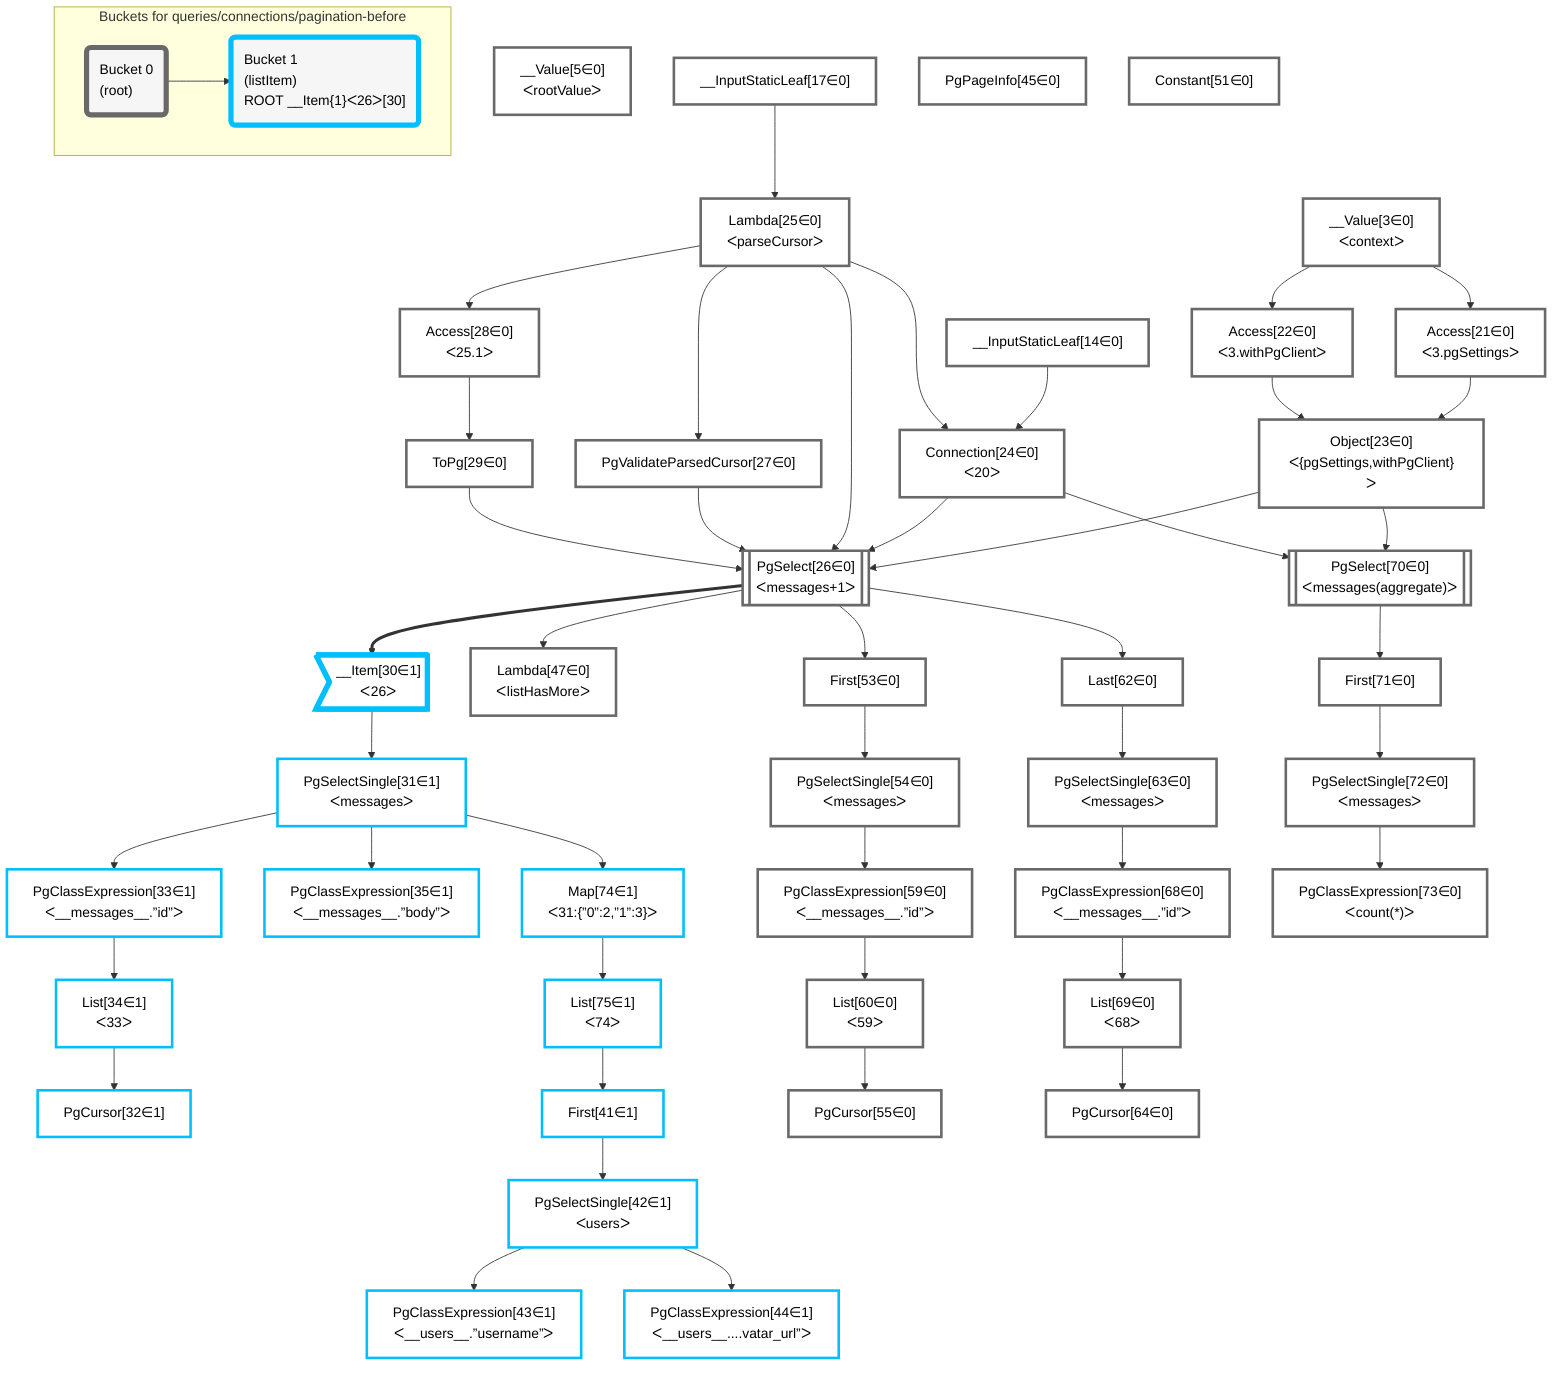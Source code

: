 graph TD
    classDef path fill:#eee,stroke:#000,color:#000
    classDef plan fill:#fff,stroke-width:3px,color:#000
    classDef itemplan fill:#fff,stroke-width:6px,color:#000
    classDef sideeffectplan fill:#f00,stroke-width:6px,color:#000
    classDef bucket fill:#f6f6f6,color:#000,stroke-width:6px,text-align:left


    %% define steps
    __Value3["__Value[3∈0]<br />ᐸcontextᐳ"]:::plan
    __Value5["__Value[5∈0]<br />ᐸrootValueᐳ"]:::plan
    __InputStaticLeaf14["__InputStaticLeaf[14∈0]"]:::plan
    __InputStaticLeaf17["__InputStaticLeaf[17∈0]"]:::plan
    Access21["Access[21∈0]<br />ᐸ3.pgSettingsᐳ"]:::plan
    Access22["Access[22∈0]<br />ᐸ3.withPgClientᐳ"]:::plan
    Object23["Object[23∈0]<br />ᐸ{pgSettings,withPgClient}ᐳ"]:::plan
    Lambda25["Lambda[25∈0]<br />ᐸparseCursorᐳ"]:::plan
    Connection24["Connection[24∈0]<br />ᐸ20ᐳ"]:::plan
    PgValidateParsedCursor27["PgValidateParsedCursor[27∈0]"]:::plan
    Access28["Access[28∈0]<br />ᐸ25.1ᐳ"]:::plan
    ToPg29["ToPg[29∈0]"]:::plan
    PgSelect26[["PgSelect[26∈0]<br />ᐸmessages+1ᐳ"]]:::plan
    __Item30>"__Item[30∈1]<br />ᐸ26ᐳ"]:::itemplan
    PgSelectSingle31["PgSelectSingle[31∈1]<br />ᐸmessagesᐳ"]:::plan
    PgClassExpression33["PgClassExpression[33∈1]<br />ᐸ__messages__.”id”ᐳ"]:::plan
    List34["List[34∈1]<br />ᐸ33ᐳ"]:::plan
    PgCursor32["PgCursor[32∈1]"]:::plan
    PgClassExpression35["PgClassExpression[35∈1]<br />ᐸ__messages__.”body”ᐳ"]:::plan
    Map74["Map[74∈1]<br />ᐸ31:{”0”:2,”1”:3}ᐳ"]:::plan
    List75["List[75∈1]<br />ᐸ74ᐳ"]:::plan
    First41["First[41∈1]"]:::plan
    PgSelectSingle42["PgSelectSingle[42∈1]<br />ᐸusersᐳ"]:::plan
    PgClassExpression43["PgClassExpression[43∈1]<br />ᐸ__users__.”username”ᐳ"]:::plan
    PgClassExpression44["PgClassExpression[44∈1]<br />ᐸ__users__....vatar_url”ᐳ"]:::plan
    PgPageInfo45["PgPageInfo[45∈0]"]:::plan
    Lambda47["Lambda[47∈0]<br />ᐸlistHasMoreᐳ"]:::plan
    Constant51["Constant[51∈0]"]:::plan
    First53["First[53∈0]"]:::plan
    PgSelectSingle54["PgSelectSingle[54∈0]<br />ᐸmessagesᐳ"]:::plan
    PgClassExpression59["PgClassExpression[59∈0]<br />ᐸ__messages__.”id”ᐳ"]:::plan
    List60["List[60∈0]<br />ᐸ59ᐳ"]:::plan
    PgCursor55["PgCursor[55∈0]"]:::plan
    Last62["Last[62∈0]"]:::plan
    PgSelectSingle63["PgSelectSingle[63∈0]<br />ᐸmessagesᐳ"]:::plan
    PgClassExpression68["PgClassExpression[68∈0]<br />ᐸ__messages__.”id”ᐳ"]:::plan
    List69["List[69∈0]<br />ᐸ68ᐳ"]:::plan
    PgCursor64["PgCursor[64∈0]"]:::plan
    PgSelect70[["PgSelect[70∈0]<br />ᐸmessages(aggregate)ᐳ"]]:::plan
    First71["First[71∈0]"]:::plan
    PgSelectSingle72["PgSelectSingle[72∈0]<br />ᐸmessagesᐳ"]:::plan
    PgClassExpression73["PgClassExpression[73∈0]<br />ᐸcount(*)ᐳ"]:::plan

    %% plan dependencies
    __Value3 --> Access21
    __Value3 --> Access22
    Access21 & Access22 --> Object23
    __InputStaticLeaf17 --> Lambda25
    __InputStaticLeaf14 & Lambda25 --> Connection24
    Lambda25 --> PgValidateParsedCursor27
    Lambda25 --> Access28
    Access28 --> ToPg29
    Object23 & Connection24 & Lambda25 & PgValidateParsedCursor27 & ToPg29 --> PgSelect26
    PgSelect26 ==> __Item30
    __Item30 --> PgSelectSingle31
    PgSelectSingle31 --> PgClassExpression33
    PgClassExpression33 --> List34
    List34 --> PgCursor32
    PgSelectSingle31 --> PgClassExpression35
    PgSelectSingle31 --> Map74
    Map74 --> List75
    List75 --> First41
    First41 --> PgSelectSingle42
    PgSelectSingle42 --> PgClassExpression43
    PgSelectSingle42 --> PgClassExpression44
    PgSelect26 --> Lambda47
    PgSelect26 --> First53
    First53 --> PgSelectSingle54
    PgSelectSingle54 --> PgClassExpression59
    PgClassExpression59 --> List60
    List60 --> PgCursor55
    PgSelect26 --> Last62
    Last62 --> PgSelectSingle63
    PgSelectSingle63 --> PgClassExpression68
    PgClassExpression68 --> List69
    List69 --> PgCursor64
    Object23 & Connection24 --> PgSelect70
    PgSelect70 --> First71
    First71 --> PgSelectSingle72
    PgSelectSingle72 --> PgClassExpression73

    %% plan-to-path relationships

    subgraph "Buckets for queries/connections/pagination-before"
    Bucket0("Bucket 0<br />(root)"):::bucket
    classDef bucket0 stroke:#696969
    class Bucket0,__Value3,__Value5,__InputStaticLeaf14,__InputStaticLeaf17,Access21,Access22,Object23,Connection24,Lambda25,PgSelect26,PgValidateParsedCursor27,Access28,ToPg29,PgPageInfo45,Lambda47,Constant51,First53,PgSelectSingle54,PgCursor55,PgClassExpression59,List60,Last62,PgSelectSingle63,PgCursor64,PgClassExpression68,List69,PgSelect70,First71,PgSelectSingle72,PgClassExpression73 bucket0
    Bucket1("Bucket 1<br />(listItem)<br />ROOT __Item{1}ᐸ26ᐳ[30]"):::bucket
    classDef bucket1 stroke:#00bfff
    class Bucket1,__Item30,PgSelectSingle31,PgCursor32,PgClassExpression33,List34,PgClassExpression35,First41,PgSelectSingle42,PgClassExpression43,PgClassExpression44,Map74,List75 bucket1
    Bucket0 --> Bucket1
    end